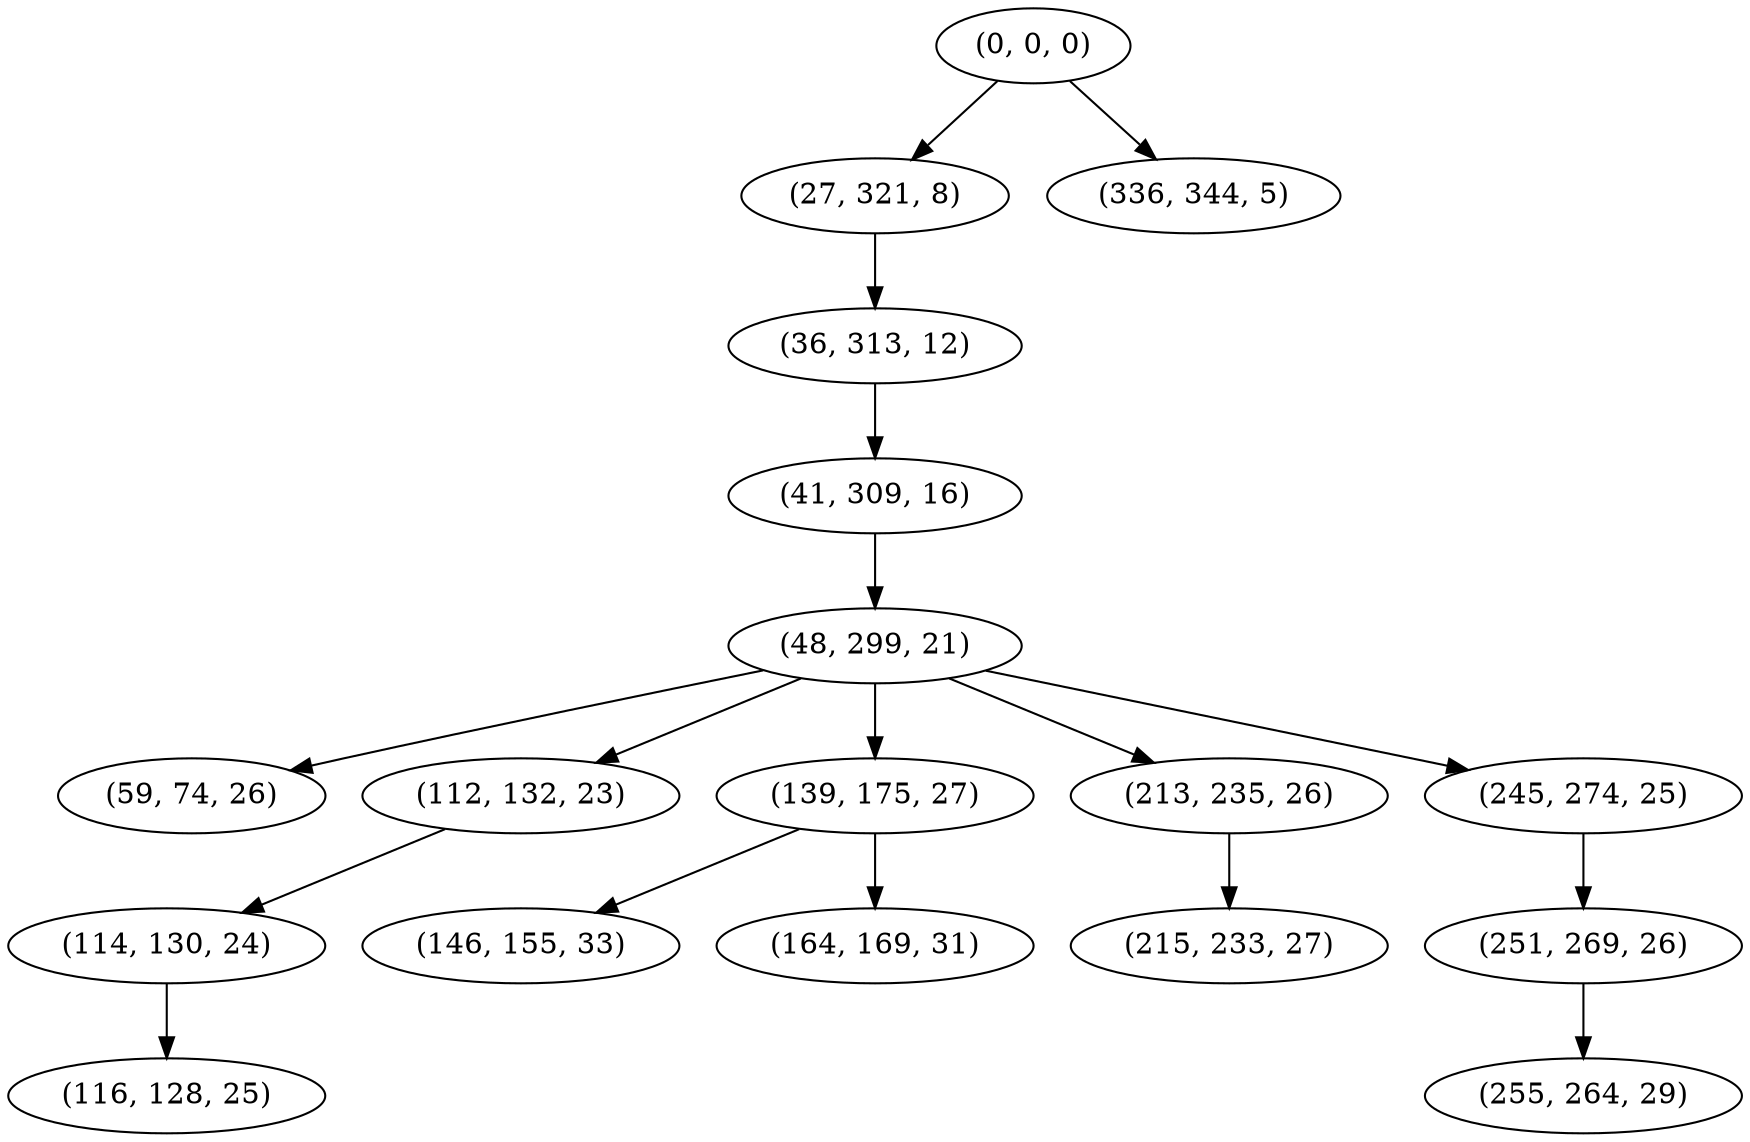 digraph tree {
    "(0, 0, 0)";
    "(27, 321, 8)";
    "(36, 313, 12)";
    "(41, 309, 16)";
    "(48, 299, 21)";
    "(59, 74, 26)";
    "(112, 132, 23)";
    "(114, 130, 24)";
    "(116, 128, 25)";
    "(139, 175, 27)";
    "(146, 155, 33)";
    "(164, 169, 31)";
    "(213, 235, 26)";
    "(215, 233, 27)";
    "(245, 274, 25)";
    "(251, 269, 26)";
    "(255, 264, 29)";
    "(336, 344, 5)";
    "(0, 0, 0)" -> "(27, 321, 8)";
    "(0, 0, 0)" -> "(336, 344, 5)";
    "(27, 321, 8)" -> "(36, 313, 12)";
    "(36, 313, 12)" -> "(41, 309, 16)";
    "(41, 309, 16)" -> "(48, 299, 21)";
    "(48, 299, 21)" -> "(59, 74, 26)";
    "(48, 299, 21)" -> "(112, 132, 23)";
    "(48, 299, 21)" -> "(139, 175, 27)";
    "(48, 299, 21)" -> "(213, 235, 26)";
    "(48, 299, 21)" -> "(245, 274, 25)";
    "(112, 132, 23)" -> "(114, 130, 24)";
    "(114, 130, 24)" -> "(116, 128, 25)";
    "(139, 175, 27)" -> "(146, 155, 33)";
    "(139, 175, 27)" -> "(164, 169, 31)";
    "(213, 235, 26)" -> "(215, 233, 27)";
    "(245, 274, 25)" -> "(251, 269, 26)";
    "(251, 269, 26)" -> "(255, 264, 29)";
}
